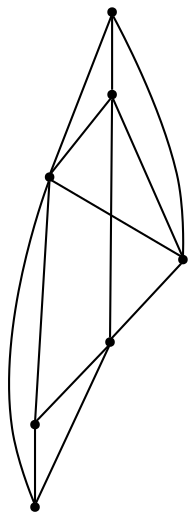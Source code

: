 graph {
  node [shape=point,comment="{\"directed\":false,\"doi\":\"10.1007/3-540-44541-2_25\",\"figure\":\"4 (6)\"}"]

  v0 [pos="1338.7499809265137,2516.071419488817"]
  v1 [pos="1211.2500190734863,2516.071419488817"]
  v2 [pos="998.7500190734864,2431.0713813418442"]
  v3 [pos="1253.750006357829,2431.0713813418442"]
  v4 [pos="1083.7499936421714,2516.071419488817"]
  v5 [pos="1211.2500190734863,2643.8213711693184"]
  v6 [pos="1083.7499936421714,2643.8213711693184"]

  v0 -- v1 [id="-1",pos="1338.7499809265137,2516.071419488817 1211.2500190734863,2516.071419488817 1211.2500190734863,2516.071419488817 1211.2500190734863,2516.071419488817"]
  v2 -- v1 [id="-2",pos="998.7500190734864,2431.0713813418442 1211.2500190734863,2516.071419488817 1211.2500190734863,2516.071419488817 1211.2500190734863,2516.071419488817"]
  v2 -- v3 [id="-3",pos="998.7500190734864,2431.0713813418442 1253.750006357829,2431.0713813418442 1253.750006357829,2431.0713813418442 1253.750006357829,2431.0713813418442"]
  v2 -- v4 [id="-4",pos="998.7500190734864,2431.0713813418442 1041.2208557128906,2473.7420763288237 1041.2208557128906,2473.7420763288237 1041.2208557128906,2473.7420763288237 1083.7499936421714,2516.071419488817 1083.7499936421714,2516.071419488817 1083.7499936421714,2516.071419488817"]
  v6 -- v1 [id="-5",pos="1083.7499936421714,2643.8213711693184 1211.2500190734863,2516.071419488817 1211.2500190734863,2516.071419488817 1211.2500190734863,2516.071419488817"]
  v4 -- v5 [id="-6",pos="1083.7499936421714,2516.071419488817 1211.2500190734863,2643.8213711693184 1211.2500190734863,2643.8213711693184 1211.2500190734863,2643.8213711693184"]
  v6 -- v4 [id="-7",pos="1083.7499936421714,2643.8213711693184 1083.7499936421714,2516.071419488817 1083.7499936421714,2516.071419488817 1083.7499936421714,2516.071419488817"]
  v5 -- v6 [id="-8",pos="1211.2500190734863,2643.8213711693184 1083.7499936421714,2643.8213711693184 1083.7499936421714,2643.8213711693184 1083.7499936421714,2643.8213711693184"]
  v1 -- v3 [id="-9",pos="1211.2500190734863,2516.071419488817 1253.750006357829,2431.0713813418442 1253.750006357829,2431.0713813418442 1253.750006357829,2431.0713813418442"]
  v1 -- v5 [id="-10",pos="1211.2500190734863,2516.071419488817 1211.2500190734863,2643.8213711693184 1211.2500190734863,2643.8213711693184 1211.2500190734863,2643.8213711693184"]
  v3 -- v4 [id="-11",pos="1253.750006357829,2431.0713813418442 1083.7499936421714,2516.071419488817 1083.7499936421714,2516.071419488817 1083.7499936421714,2516.071419488817"]
  v3 -- v0 [id="-12",pos="1253.750006357829,2431.0713813418442 1338.7499809265137,2516.071419488817 1338.7499809265137,2516.071419488817 1338.7499809265137,2516.071419488817"]
  v0 -- v2 [id="-13",pos="1338.7499809265137,2516.071419488817 998.7500190734864,2431.0713813418442 998.7500190734864,2431.0713813418442 998.7500190734864,2431.0713813418442"]
}